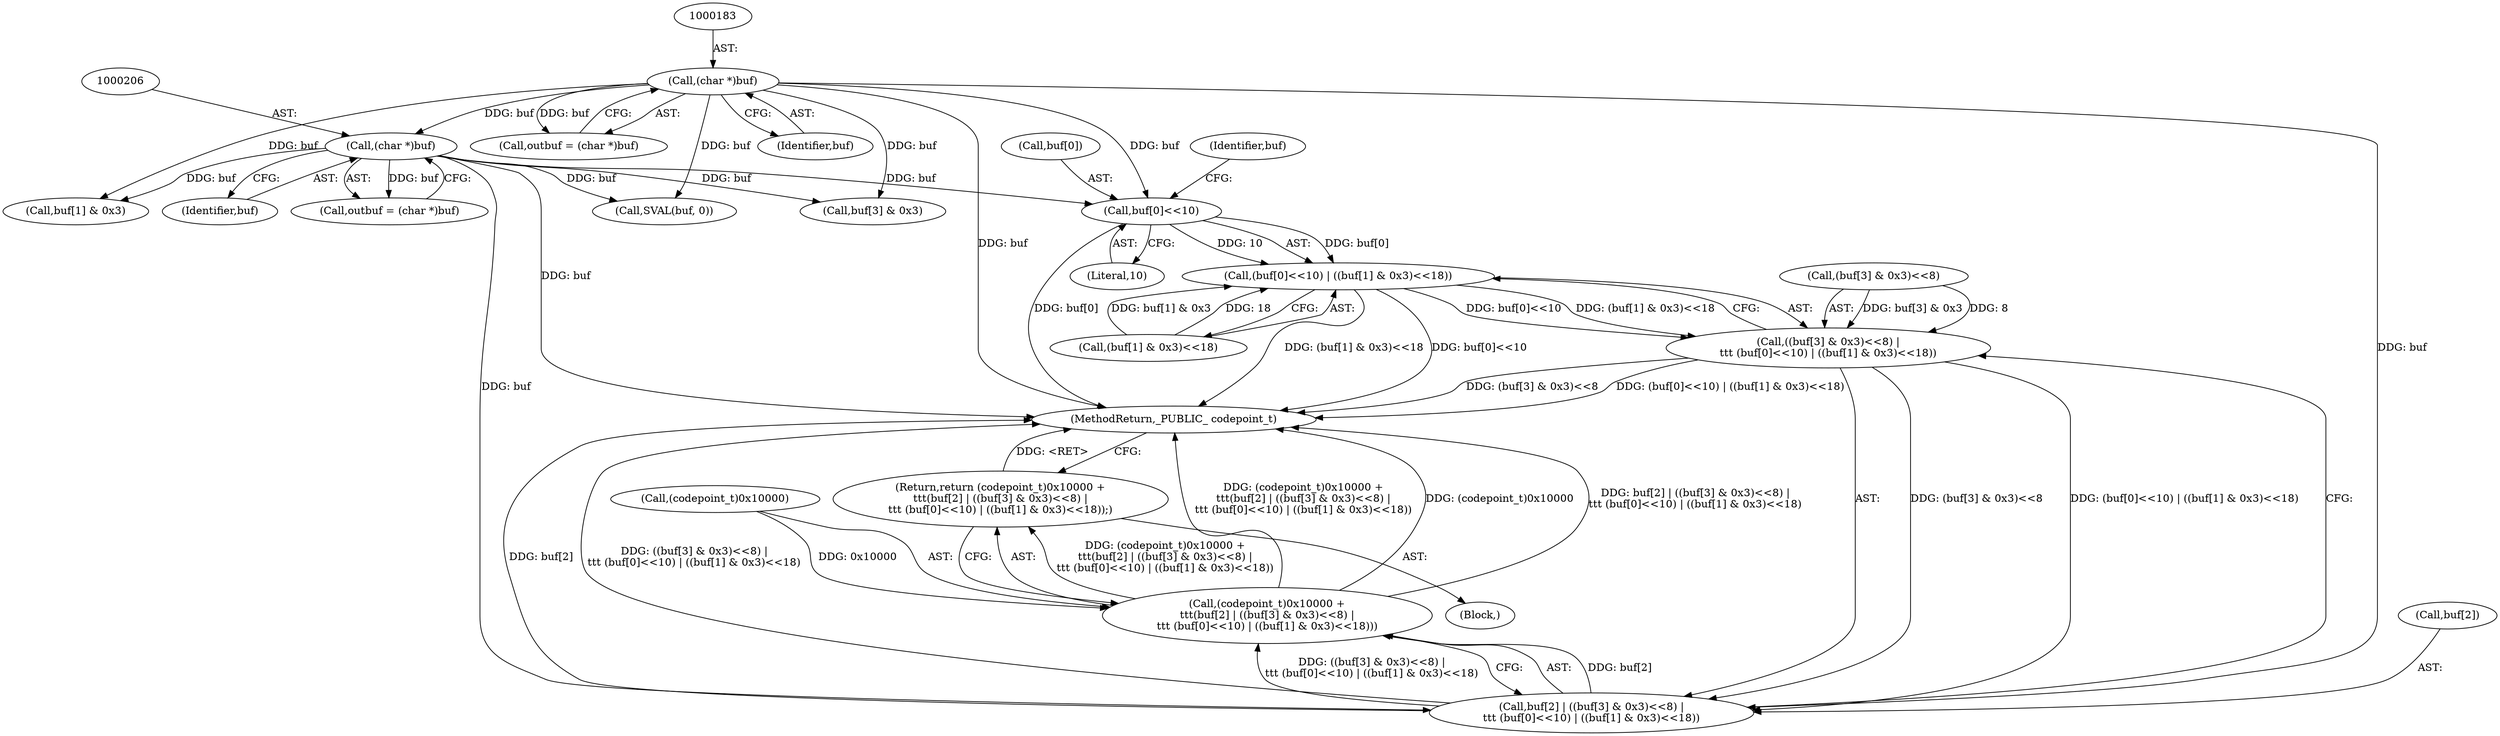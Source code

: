 digraph "0_samba_538d305de91e34a2938f5f219f18bf0e1918763f@array" {
"1000281" [label="(Call,buf[0]<<10)"];
"1000182" [label="(Call,(char *)buf)"];
"1000205" [label="(Call,(char *)buf)"];
"1000280" [label="(Call,(buf[0]<<10) | ((buf[1] & 0x3)<<18))"];
"1000272" [label="(Call,((buf[3] & 0x3)<<8) |\n\t\t\t (buf[0]<<10) | ((buf[1] & 0x3)<<18))"];
"1000268" [label="(Call,buf[2] | ((buf[3] & 0x3)<<8) |\n\t\t\t (buf[0]<<10) | ((buf[1] & 0x3)<<18))"];
"1000264" [label="(Call,(codepoint_t)0x10000 +\n\t\t\t(buf[2] | ((buf[3] & 0x3)<<8) |\n\t\t\t (buf[0]<<10) | ((buf[1] & 0x3)<<18)))"];
"1000263" [label="(Return,return (codepoint_t)0x10000 +\n\t\t\t(buf[2] | ((buf[3] & 0x3)<<8) |\n\t\t\t (buf[0]<<10) | ((buf[1] & 0x3)<<18));)"];
"1000273" [label="(Call,(buf[3] & 0x3)<<8)"];
"1000203" [label="(Call,outbuf = (char *)buf)"];
"1000180" [label="(Call,outbuf = (char *)buf)"];
"1000286" [label="(Call,(buf[1] & 0x3)<<18)"];
"1000262" [label="(Block,)"];
"1000182" [label="(Call,(char *)buf)"];
"1000255" [label="(Call,SVAL(buf, 0))"];
"1000289" [label="(Identifier,buf)"];
"1000272" [label="(Call,((buf[3] & 0x3)<<8) |\n\t\t\t (buf[0]<<10) | ((buf[1] & 0x3)<<18))"];
"1000269" [label="(Call,buf[2])"];
"1000287" [label="(Call,buf[1] & 0x3)"];
"1000265" [label="(Call,(codepoint_t)0x10000)"];
"1000280" [label="(Call,(buf[0]<<10) | ((buf[1] & 0x3)<<18))"];
"1000207" [label="(Identifier,buf)"];
"1000205" [label="(Call,(char *)buf)"];
"1000281" [label="(Call,buf[0]<<10)"];
"1000295" [label="(MethodReturn,_PUBLIC_ codepoint_t)"];
"1000263" [label="(Return,return (codepoint_t)0x10000 +\n\t\t\t(buf[2] | ((buf[3] & 0x3)<<8) |\n\t\t\t (buf[0]<<10) | ((buf[1] & 0x3)<<18));)"];
"1000184" [label="(Identifier,buf)"];
"1000264" [label="(Call,(codepoint_t)0x10000 +\n\t\t\t(buf[2] | ((buf[3] & 0x3)<<8) |\n\t\t\t (buf[0]<<10) | ((buf[1] & 0x3)<<18)))"];
"1000282" [label="(Call,buf[0])"];
"1000285" [label="(Literal,10)"];
"1000268" [label="(Call,buf[2] | ((buf[3] & 0x3)<<8) |\n\t\t\t (buf[0]<<10) | ((buf[1] & 0x3)<<18))"];
"1000274" [label="(Call,buf[3] & 0x3)"];
"1000281" -> "1000280"  [label="AST: "];
"1000281" -> "1000285"  [label="CFG: "];
"1000282" -> "1000281"  [label="AST: "];
"1000285" -> "1000281"  [label="AST: "];
"1000289" -> "1000281"  [label="CFG: "];
"1000281" -> "1000295"  [label="DDG: buf[0]"];
"1000281" -> "1000280"  [label="DDG: buf[0]"];
"1000281" -> "1000280"  [label="DDG: 10"];
"1000182" -> "1000281"  [label="DDG: buf"];
"1000205" -> "1000281"  [label="DDG: buf"];
"1000182" -> "1000180"  [label="AST: "];
"1000182" -> "1000184"  [label="CFG: "];
"1000183" -> "1000182"  [label="AST: "];
"1000184" -> "1000182"  [label="AST: "];
"1000180" -> "1000182"  [label="CFG: "];
"1000182" -> "1000295"  [label="DDG: buf"];
"1000182" -> "1000180"  [label="DDG: buf"];
"1000182" -> "1000205"  [label="DDG: buf"];
"1000182" -> "1000255"  [label="DDG: buf"];
"1000182" -> "1000268"  [label="DDG: buf"];
"1000182" -> "1000274"  [label="DDG: buf"];
"1000182" -> "1000287"  [label="DDG: buf"];
"1000205" -> "1000203"  [label="AST: "];
"1000205" -> "1000207"  [label="CFG: "];
"1000206" -> "1000205"  [label="AST: "];
"1000207" -> "1000205"  [label="AST: "];
"1000203" -> "1000205"  [label="CFG: "];
"1000205" -> "1000295"  [label="DDG: buf"];
"1000205" -> "1000203"  [label="DDG: buf"];
"1000205" -> "1000255"  [label="DDG: buf"];
"1000205" -> "1000268"  [label="DDG: buf"];
"1000205" -> "1000274"  [label="DDG: buf"];
"1000205" -> "1000287"  [label="DDG: buf"];
"1000280" -> "1000272"  [label="AST: "];
"1000280" -> "1000286"  [label="CFG: "];
"1000286" -> "1000280"  [label="AST: "];
"1000272" -> "1000280"  [label="CFG: "];
"1000280" -> "1000295"  [label="DDG: (buf[1] & 0x3)<<18"];
"1000280" -> "1000295"  [label="DDG: buf[0]<<10"];
"1000280" -> "1000272"  [label="DDG: buf[0]<<10"];
"1000280" -> "1000272"  [label="DDG: (buf[1] & 0x3)<<18"];
"1000286" -> "1000280"  [label="DDG: buf[1] & 0x3"];
"1000286" -> "1000280"  [label="DDG: 18"];
"1000272" -> "1000268"  [label="AST: "];
"1000273" -> "1000272"  [label="AST: "];
"1000268" -> "1000272"  [label="CFG: "];
"1000272" -> "1000295"  [label="DDG: (buf[3] & 0x3)<<8"];
"1000272" -> "1000295"  [label="DDG: (buf[0]<<10) | ((buf[1] & 0x3)<<18)"];
"1000272" -> "1000268"  [label="DDG: (buf[3] & 0x3)<<8"];
"1000272" -> "1000268"  [label="DDG: (buf[0]<<10) | ((buf[1] & 0x3)<<18)"];
"1000273" -> "1000272"  [label="DDG: buf[3] & 0x3"];
"1000273" -> "1000272"  [label="DDG: 8"];
"1000268" -> "1000264"  [label="AST: "];
"1000269" -> "1000268"  [label="AST: "];
"1000264" -> "1000268"  [label="CFG: "];
"1000268" -> "1000295"  [label="DDG: buf[2]"];
"1000268" -> "1000295"  [label="DDG: ((buf[3] & 0x3)<<8) |\n\t\t\t (buf[0]<<10) | ((buf[1] & 0x3)<<18)"];
"1000268" -> "1000264"  [label="DDG: buf[2]"];
"1000268" -> "1000264"  [label="DDG: ((buf[3] & 0x3)<<8) |\n\t\t\t (buf[0]<<10) | ((buf[1] & 0x3)<<18)"];
"1000264" -> "1000263"  [label="AST: "];
"1000265" -> "1000264"  [label="AST: "];
"1000263" -> "1000264"  [label="CFG: "];
"1000264" -> "1000295"  [label="DDG: (codepoint_t)0x10000"];
"1000264" -> "1000295"  [label="DDG: buf[2] | ((buf[3] & 0x3)<<8) |\n\t\t\t (buf[0]<<10) | ((buf[1] & 0x3)<<18)"];
"1000264" -> "1000295"  [label="DDG: (codepoint_t)0x10000 +\n\t\t\t(buf[2] | ((buf[3] & 0x3)<<8) |\n\t\t\t (buf[0]<<10) | ((buf[1] & 0x3)<<18))"];
"1000264" -> "1000263"  [label="DDG: (codepoint_t)0x10000 +\n\t\t\t(buf[2] | ((buf[3] & 0x3)<<8) |\n\t\t\t (buf[0]<<10) | ((buf[1] & 0x3)<<18))"];
"1000265" -> "1000264"  [label="DDG: 0x10000"];
"1000263" -> "1000262"  [label="AST: "];
"1000295" -> "1000263"  [label="CFG: "];
"1000263" -> "1000295"  [label="DDG: <RET>"];
}
